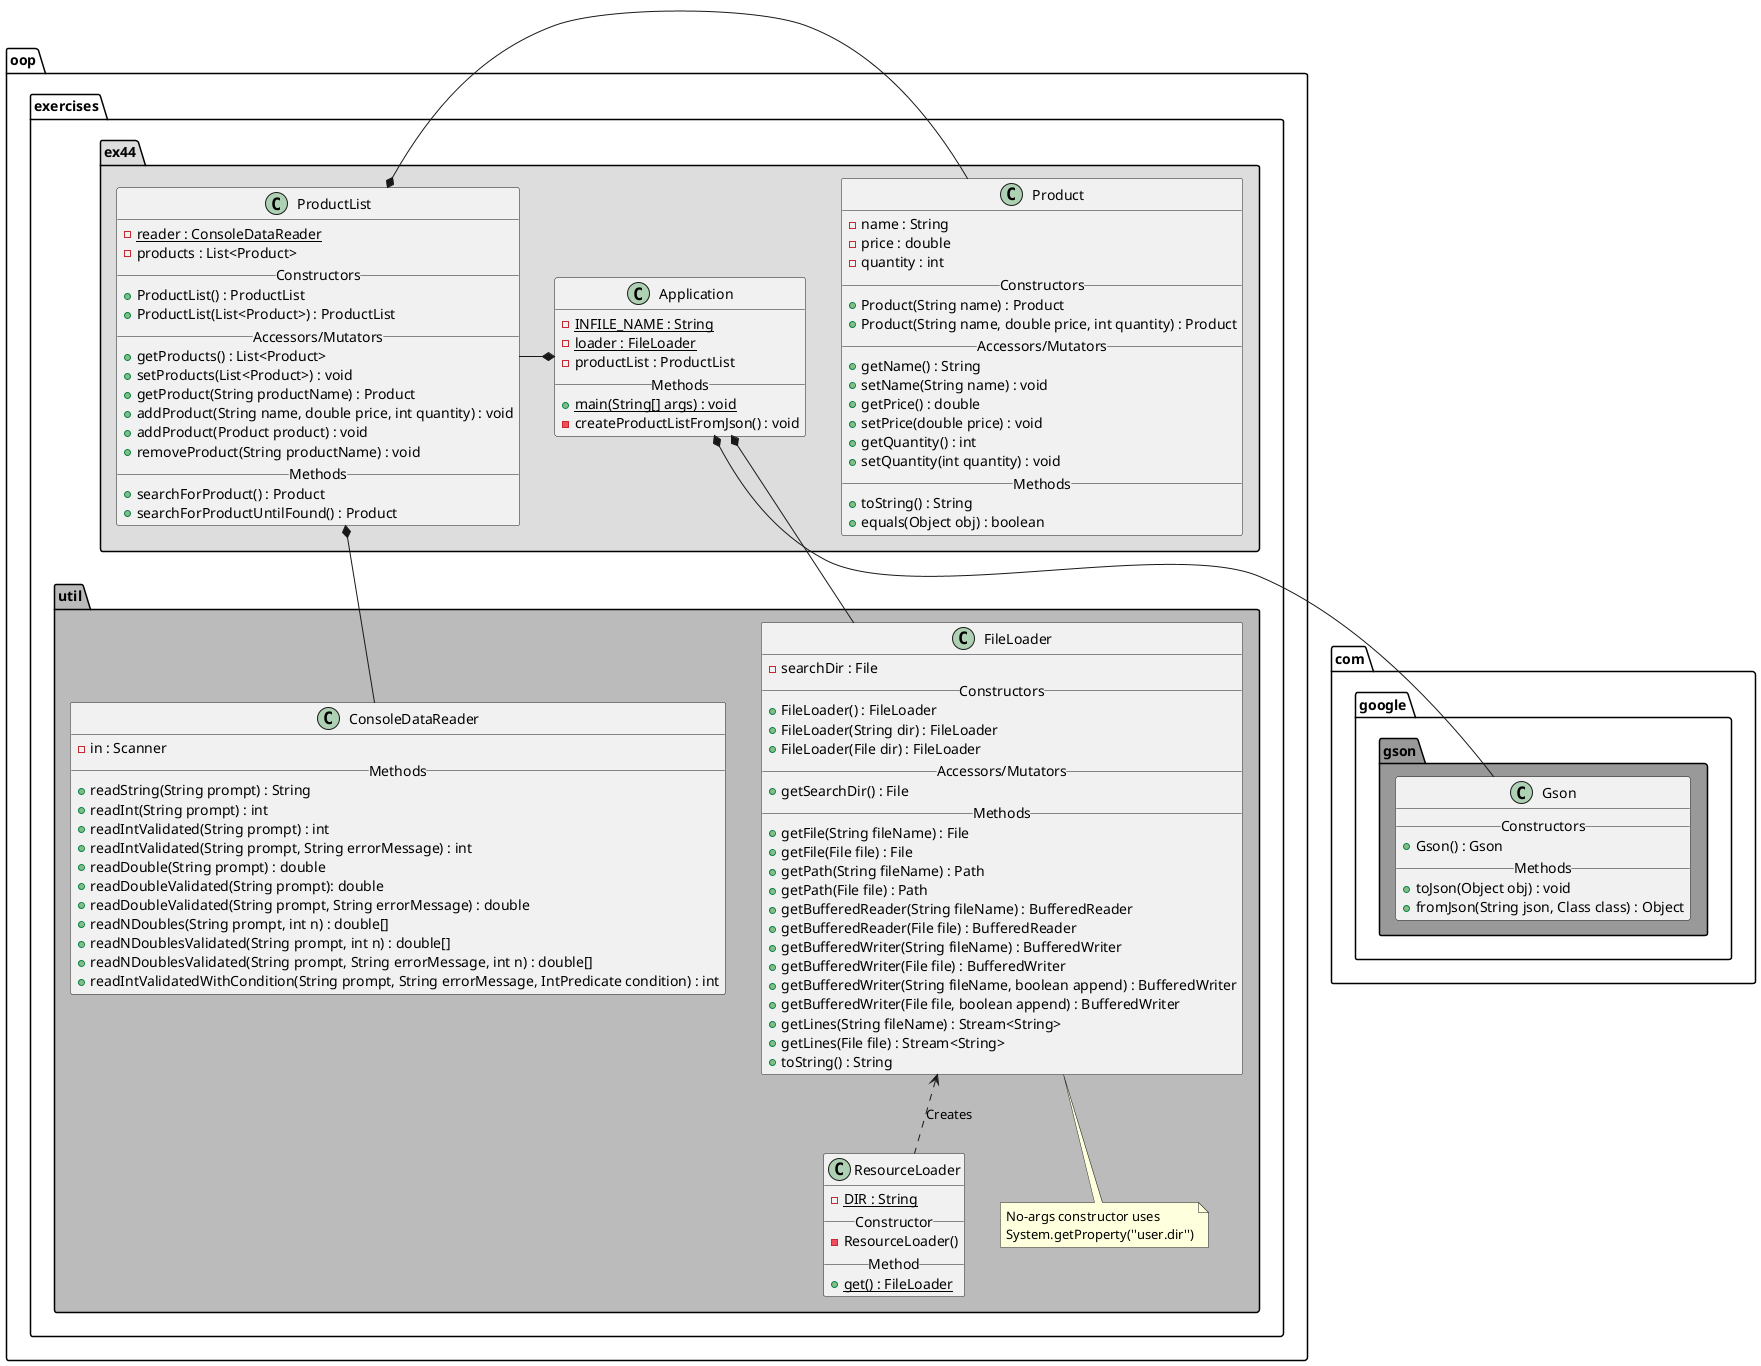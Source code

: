 @startuml

package oop.exercises.ex44#DDD {

    class Application {
        - {static} INFILE_NAME : String
        - {static} loader : FileLoader
        - productList : ProductList
        __Methods__
        + {static} main(String[] args) : void
        - createProductListFromJson() : void
    }

    class ProductList {
        - {static} reader : ConsoleDataReader
        - products : List<Product>
        __Constructors__
        + ProductList() : ProductList
        + ProductList(List<Product>) : ProductList
        __Accessors/Mutators__
        + getProducts() : List<Product>
        + setProducts(List<Product>) : void
        + getProduct(String productName) : Product
        + addProduct(String name, double price, int quantity) : void
        + addProduct(Product product) : void
        + removeProduct(String productName) : void
        __Methods__
        + searchForProduct() : Product
        + searchForProductUntilFound() : Product
    }

    class Product {
        - name : String
        - price : double
        - quantity : int
        __Constructors__
        + Product(String name) : Product
        + Product(String name, double price, int quantity) : Product
        __Accessors/Mutators__
        + getName() : String
        + setName(String name) : void
        + getPrice() : double
        + setPrice(double price) : void
        + getQuantity() : int
        + setQuantity(int quantity) : void
        __Methods__
        + toString() : String
        + equals(Object obj) : boolean
    }

    Application *- ProductList
    ProductList *- Product
}

package com.google.gson#999 {

    class Gson {
        __Constructors__
        + Gson() : Gson
        __Methods__
        + toJson(Object obj) : void
        + fromJson(String json, Class class) : Object
    }

    Application *-- Gson
}

package oop.exercises.util#BBB {

    class FileLoader {
        - searchDir : File
        __Constructors__
        + FileLoader() : FileLoader
        + FileLoader(String dir) : FileLoader
        + FileLoader(File dir) : FileLoader
        __Accessors/Mutators__
        + getSearchDir() : File
        __Methods__
        + getFile(String fileName) : File
        + getFile(File file) : File
        + getPath(String fileName) : Path
        + getPath(File file) : Path
        + getBufferedReader(String fileName) : BufferedReader
        + getBufferedReader(File file) : BufferedReader
        + getBufferedWriter(String fileName) : BufferedWriter
        + getBufferedWriter(File file) : BufferedWriter
        + getBufferedWriter(String fileName, boolean append) : BufferedWriter
        + getBufferedWriter(File file, boolean append) : BufferedWriter
        + getLines(String fileName) : Stream<String>
        + getLines(File file) : Stream<String>
        + toString() : String
    }

    class ResourceLoader {
        - {static} DIR : String
        __Constructor__
        - ResourceLoader()
        __Method__
        + {static} get() : FileLoader
    }


    class ConsoleDataReader {
        - in : Scanner
        __Methods__
        + readString(String prompt) : String
        + readInt(String prompt) : int
        + readIntValidated(String prompt) : int
        + readIntValidated(String prompt, String errorMessage) : int
        + readDouble(String prompt) : double
        + readDoubleValidated(String prompt): double
        + readDoubleValidated(String prompt, String errorMessage) : double
        + readNDoubles(String prompt, int n) : double[]
        + readNDoublesValidated(String prompt, int n) : double[]
        + readNDoublesValidated(String prompt, String errorMessage, int n) : double[]
        + readIntValidatedWithCondition(String prompt, String errorMessage, IntPredicate condition) : int
    }

    FileLoader <.. ResourceLoader : "Creates"

    note "No-args constructor uses\nSystem.getProperty(''user.dir'')" as emptyConstructorNote
     FileLoader .. emptyConstructorNote

    ProductList *-- ConsoleDataReader
    Application *-- FileLoader
}

@enduml
